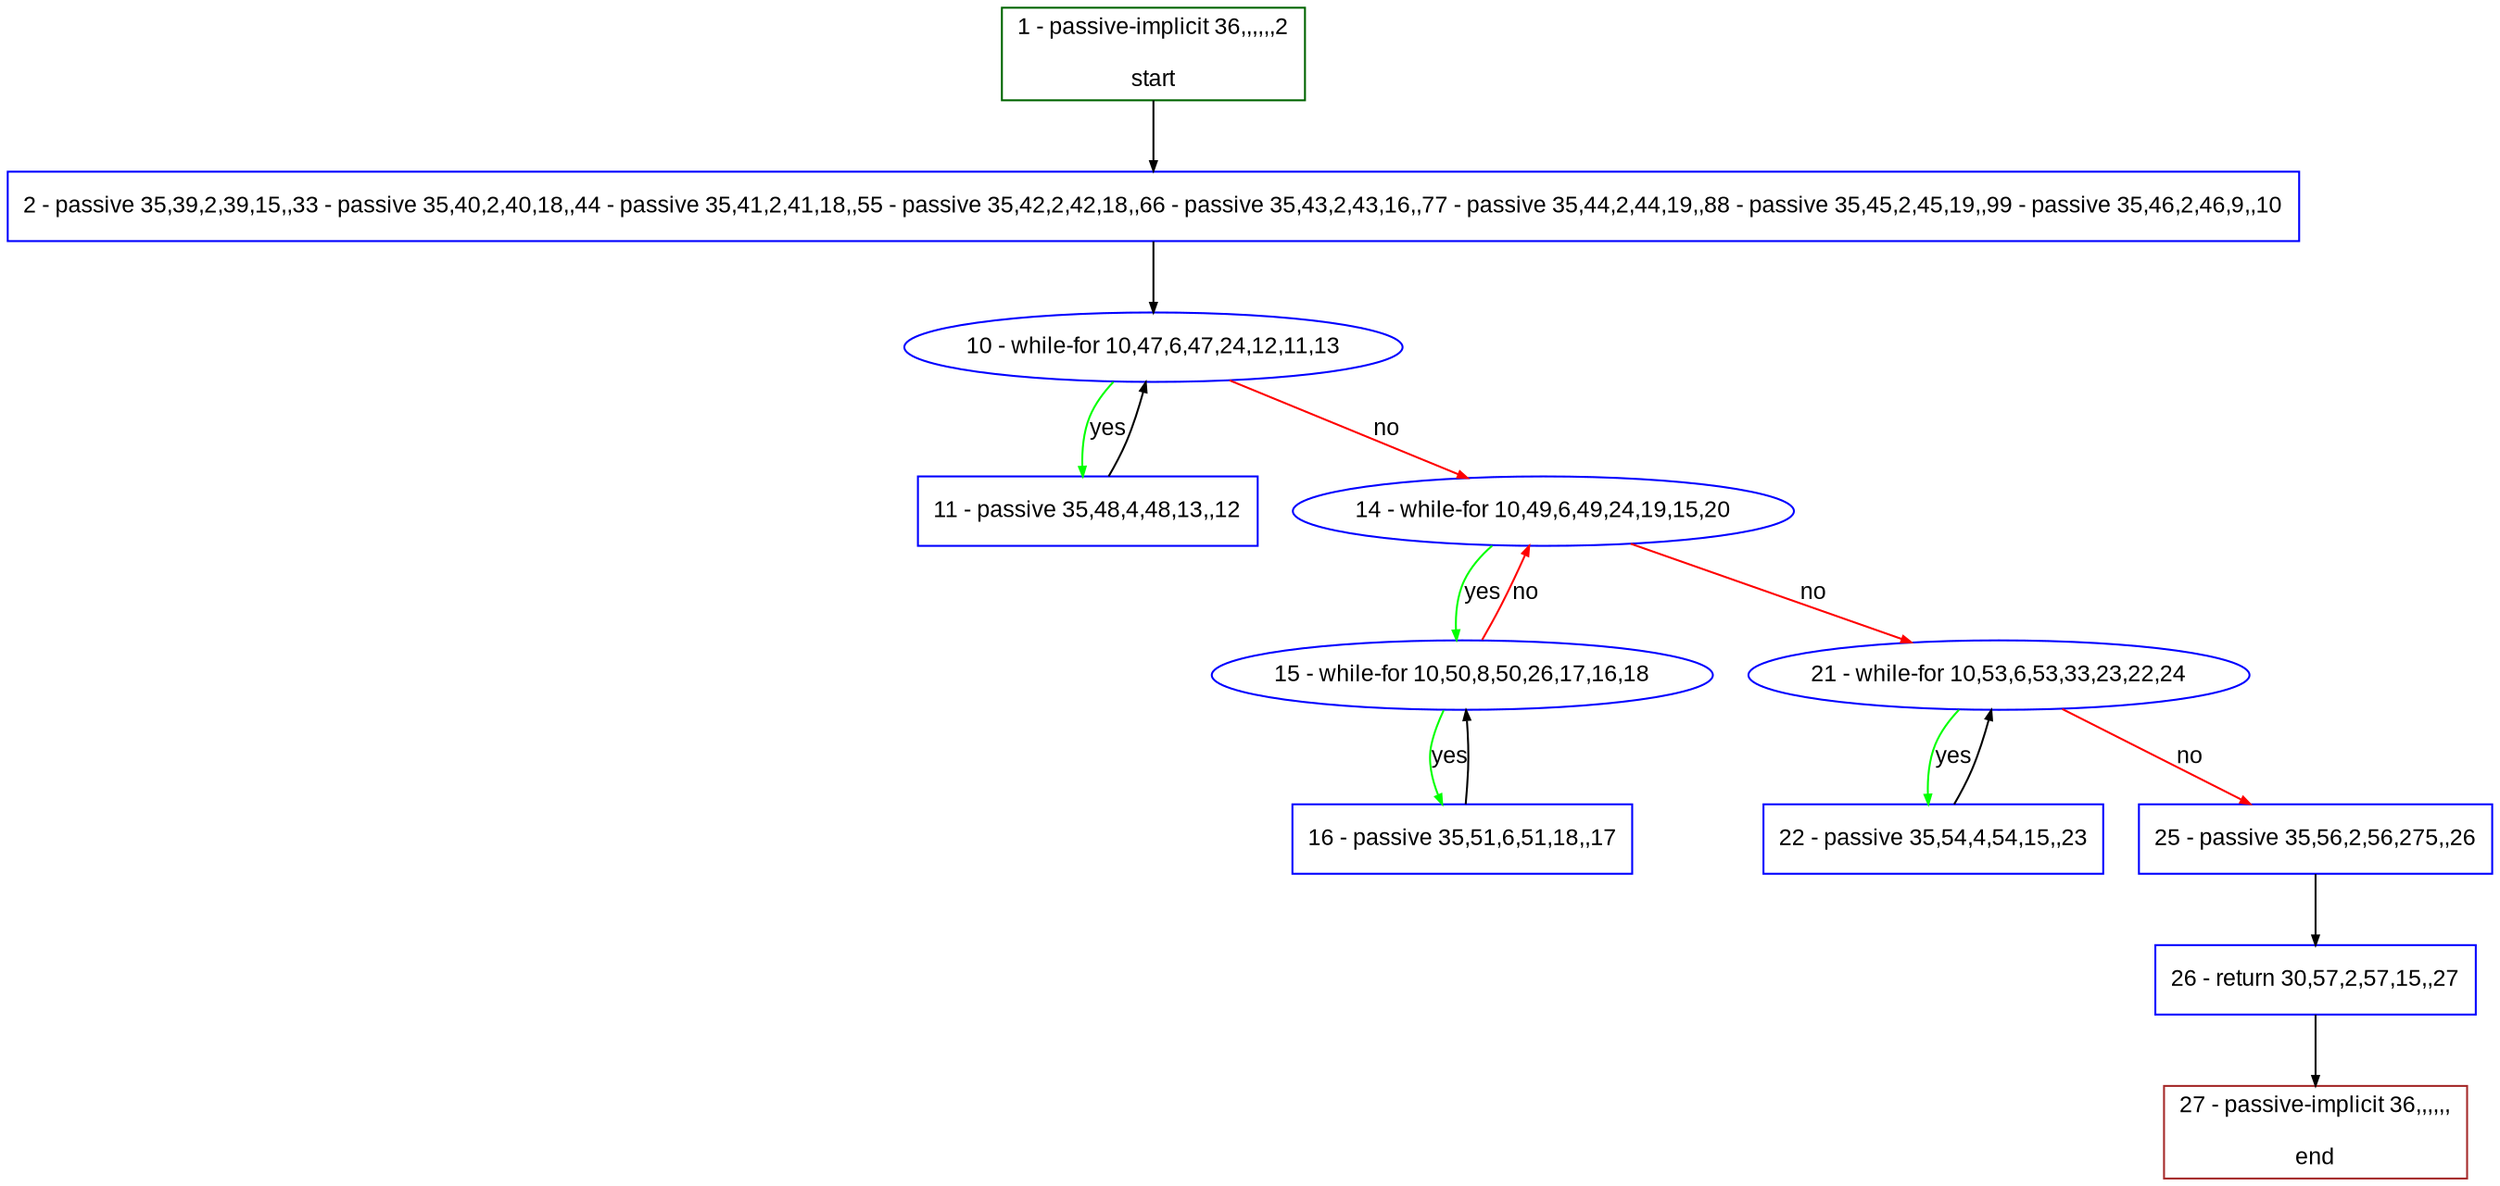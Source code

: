 digraph "" {
  graph [pack="true", label="", fontsize="12", packmode="clust", fontname="Arial", fillcolor="#FFFFCC", bgcolor="white", style="rounded,filled", compound="true"];
  node [node_initialized="no", label="", color="grey", fontsize="12", fillcolor="white", fontname="Arial", style="filled", shape="rectangle", compound="true", fixedsize="false"];
  edge [fontcolor="black", arrowhead="normal", arrowtail="none", arrowsize="0.5", ltail="", label="", color="black", fontsize="12", lhead="", fontname="Arial", dir="forward", compound="true"];
  __N1 [label="2 - passive 35,39,2,39,15,,33 - passive 35,40,2,40,18,,44 - passive 35,41,2,41,18,,55 - passive 35,42,2,42,18,,66 - passive 35,43,2,43,16,,77 - passive 35,44,2,44,19,,88 - passive 35,45,2,45,19,,99 - passive 35,46,2,46,9,,10", color="#0000ff", fillcolor="#ffffff", style="filled", shape="box"];
  __N2 [label="1 - passive-implicit 36,,,,,,2\n\nstart", color="#006400", fillcolor="#ffffff", style="filled", shape="box"];
  __N3 [label="10 - while-for 10,47,6,47,24,12,11,13", color="#0000ff", fillcolor="#ffffff", style="filled", shape="oval"];
  __N4 [label="11 - passive 35,48,4,48,13,,12", color="#0000ff", fillcolor="#ffffff", style="filled", shape="box"];
  __N5 [label="14 - while-for 10,49,6,49,24,19,15,20", color="#0000ff", fillcolor="#ffffff", style="filled", shape="oval"];
  __N6 [label="15 - while-for 10,50,8,50,26,17,16,18", color="#0000ff", fillcolor="#ffffff", style="filled", shape="oval"];
  __N7 [label="21 - while-for 10,53,6,53,33,23,22,24", color="#0000ff", fillcolor="#ffffff", style="filled", shape="oval"];
  __N8 [label="16 - passive 35,51,6,51,18,,17", color="#0000ff", fillcolor="#ffffff", style="filled", shape="box"];
  __N9 [label="22 - passive 35,54,4,54,15,,23", color="#0000ff", fillcolor="#ffffff", style="filled", shape="box"];
  __N10 [label="25 - passive 35,56,2,56,275,,26", color="#0000ff", fillcolor="#ffffff", style="filled", shape="box"];
  __N11 [label="26 - return 30,57,2,57,15,,27", color="#0000ff", fillcolor="#ffffff", style="filled", shape="box"];
  __N12 [label="27 - passive-implicit 36,,,,,,\n\nend", color="#a52a2a", fillcolor="#ffffff", style="filled", shape="box"];
  __N2 -> __N1 [arrowhead="normal", arrowtail="none", color="#000000", label="", dir="forward"];
  __N1 -> __N3 [arrowhead="normal", arrowtail="none", color="#000000", label="", dir="forward"];
  __N3 -> __N4 [arrowhead="normal", arrowtail="none", color="#00ff00", label="yes", dir="forward"];
  __N4 -> __N3 [arrowhead="normal", arrowtail="none", color="#000000", label="", dir="forward"];
  __N3 -> __N5 [arrowhead="normal", arrowtail="none", color="#ff0000", label="no", dir="forward"];
  __N5 -> __N6 [arrowhead="normal", arrowtail="none", color="#00ff00", label="yes", dir="forward"];
  __N6 -> __N5 [arrowhead="normal", arrowtail="none", color="#ff0000", label="no", dir="forward"];
  __N5 -> __N7 [arrowhead="normal", arrowtail="none", color="#ff0000", label="no", dir="forward"];
  __N6 -> __N8 [arrowhead="normal", arrowtail="none", color="#00ff00", label="yes", dir="forward"];
  __N8 -> __N6 [arrowhead="normal", arrowtail="none", color="#000000", label="", dir="forward"];
  __N7 -> __N9 [arrowhead="normal", arrowtail="none", color="#00ff00", label="yes", dir="forward"];
  __N9 -> __N7 [arrowhead="normal", arrowtail="none", color="#000000", label="", dir="forward"];
  __N7 -> __N10 [arrowhead="normal", arrowtail="none", color="#ff0000", label="no", dir="forward"];
  __N10 -> __N11 [arrowhead="normal", arrowtail="none", color="#000000", label="", dir="forward"];
  __N11 -> __N12 [arrowhead="normal", arrowtail="none", color="#000000", label="", dir="forward"];
}
